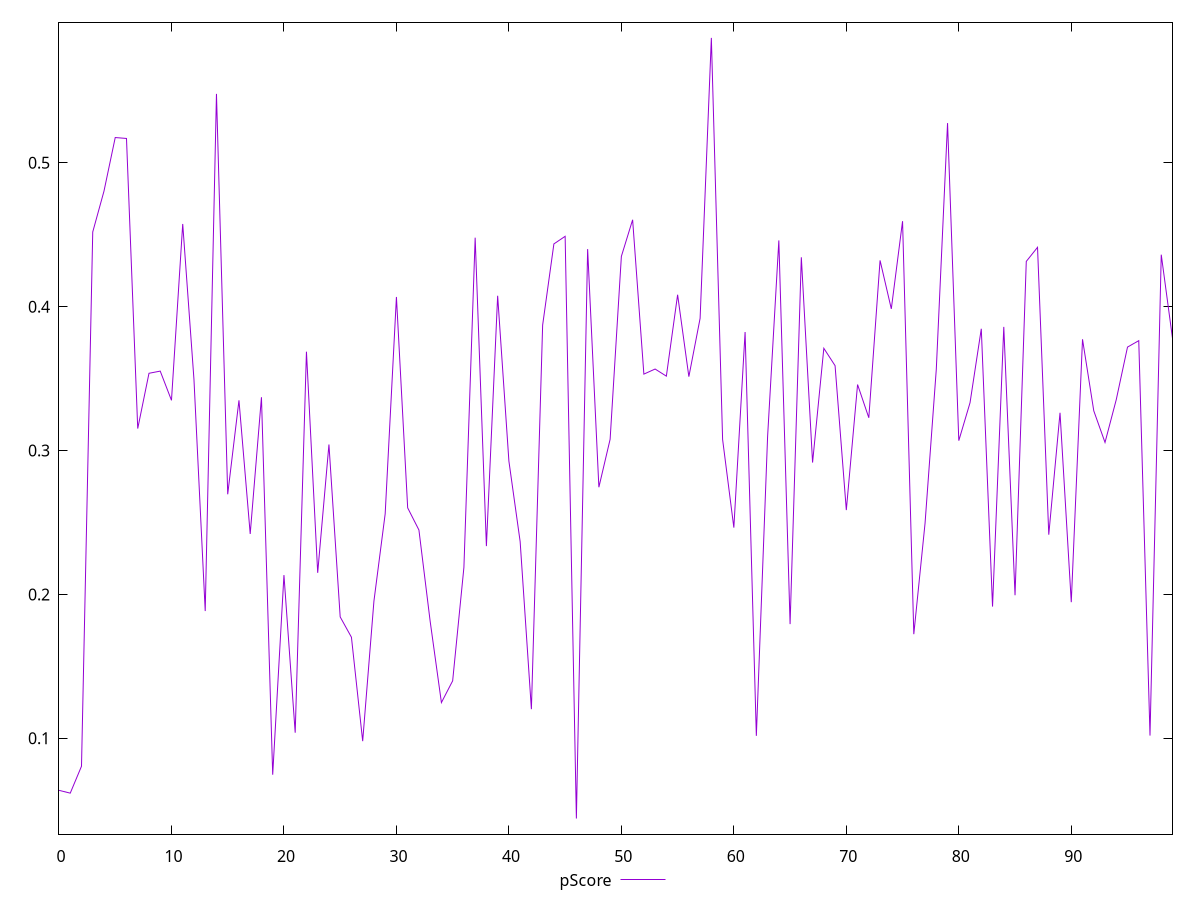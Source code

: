 reset

$pScore <<EOF
0 0.06386040432744411
1 0.06191453302482991
2 0.08061700556645507
3 0.4519483777640365
4 0.48034482885789825
5 0.5175823018497573
6 0.5169420691329147
7 0.3153084009085196
8 0.35372868924679185
9 0.3552391798286134
10 0.3349350546698998
11 0.457522143883343
12 0.3493528379508939
13 0.18848753136976398
14 0.5479328700357895
15 0.26963737983650116
16 0.334942071887856
17 0.24207160676134531
18 0.33708763455841684
19 0.074736343594482
20 0.21347664980730896
21 0.10390889995475511
22 0.36875628113171327
23 0.21505578833955197
24 0.30421548473892845
25 0.1844060425800471
26 0.17026711556210405
27 0.0980613939736712
28 0.19537769746710565
29 0.25605299884481775
30 0.40677350428600184
31 0.26019777898171903
32 0.2448126809583136
33 0.1813370162108905
34 0.12486310316925087
35 0.13997745274996642
36 0.21879798267602724
37 0.44797345250710346
38 0.2336272345560202
39 0.4076126998052801
40 0.29269107712928477
41 0.2367483268545878
42 0.120259492734413
43 0.38722219138790864
44 0.44365710651897783
45 0.448928796395703
46 0.04427760046935869
47 0.44003997440617326
48 0.2745402345086306
49 0.3078829723961981
50 0.4349965905283934
51 0.46042324686043423
52 0.3531568710508213
53 0.35668435398757115
54 0.35174386810489067
55 0.40830632609577655
56 0.35138556448370256
57 0.39192436754294535
58 0.586827419862176
59 0.30773611109169796
60 0.24646303820829385
61 0.3824132435947685
62 0.10172420620514844
63 0.30964070406214705
64 0.4460671717640534
65 0.17937480734655736
66 0.43436983424436076
67 0.29168899970687384
68 0.3710988768573185
69 0.3590204822528412
70 0.2586299409488317
71 0.34590081362623953
72 0.3228065308467755
73 0.43218783085399204
74 0.39849649937749554
75 0.45944161361820196
76 0.17241474484304548
77 0.2494823400426761
78 0.35661711289232667
79 0.527614008389872
80 0.30690280216719695
81 0.33328929741805774
82 0.384670908437106
83 0.19156423148422785
84 0.3859949864553896
85 0.19947268749578306
86 0.4314857089126662
87 0.4412724375197896
88 0.24155316952779443
89 0.3262974889034305
90 0.19464142702002074
91 0.3773581359467143
92 0.3276447140194695
93 0.30565977552078544
94 0.33542472732507883
95 0.37193697179363067
96 0.37639967039548955
97 0.10189897721430874
98 0.4361647008682023
99 0.37803357855314856
EOF

set key outside below
set xrange [0:99]
set yrange [0.033426604081502345:0.5976784162500324]
set trange [0.033426604081502345:0.5976784162500324]
set terminal svg size 640, 500 enhanced background rgb 'white'
set output "report_00015_2021-02-09T16-11-33.973Z/speed-index/samples/pages/pScore/values.svg"

plot $pScore title "pScore" with line

reset
